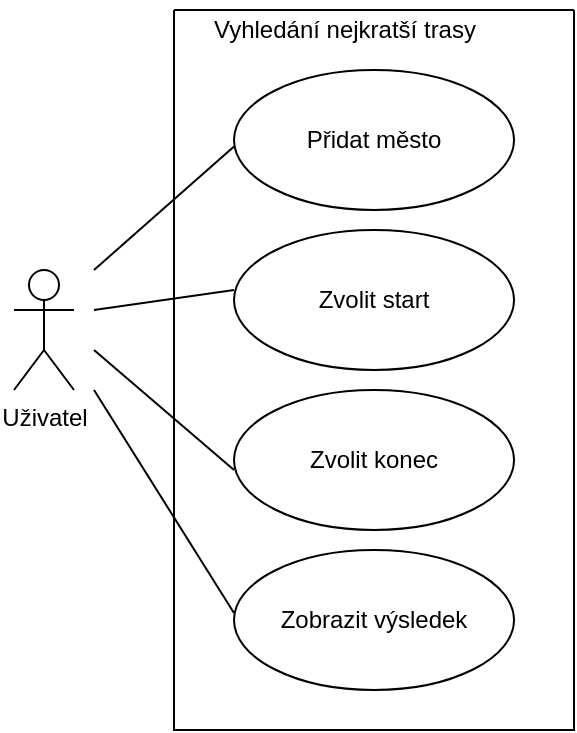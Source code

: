 <mxfile version="20.6.0" type="github">
  <diagram id="yqqX98Np4aD_qBFHjlHB" name="Stránka-1">
    <mxGraphModel dx="791" dy="378" grid="1" gridSize="10" guides="1" tooltips="1" connect="1" arrows="1" fold="1" page="1" pageScale="1" pageWidth="827" pageHeight="1169" math="0" shadow="0">
      <root>
        <mxCell id="0" />
        <mxCell id="1" parent="0" />
        <mxCell id="sryESrAk-QUB-Bo82VV7-1" value="" style="swimlane;startSize=0;" vertex="1" parent="1">
          <mxGeometry x="360" y="70" width="200" height="360" as="geometry" />
        </mxCell>
        <mxCell id="sryESrAk-QUB-Bo82VV7-2" value="Přidat město" style="ellipse;whiteSpace=wrap;html=1;" vertex="1" parent="sryESrAk-QUB-Bo82VV7-1">
          <mxGeometry x="30" y="30" width="140" height="70" as="geometry" />
        </mxCell>
        <mxCell id="sryESrAk-QUB-Bo82VV7-3" value="Zvolit start" style="ellipse;whiteSpace=wrap;html=1;" vertex="1" parent="sryESrAk-QUB-Bo82VV7-1">
          <mxGeometry x="30" y="110" width="140" height="70" as="geometry" />
        </mxCell>
        <mxCell id="sryESrAk-QUB-Bo82VV7-4" value="Zvolit konec" style="ellipse;whiteSpace=wrap;html=1;" vertex="1" parent="sryESrAk-QUB-Bo82VV7-1">
          <mxGeometry x="30" y="190" width="140" height="70" as="geometry" />
        </mxCell>
        <mxCell id="sryESrAk-QUB-Bo82VV7-5" value="Zobrazit výsledek" style="ellipse;whiteSpace=wrap;html=1;" vertex="1" parent="sryESrAk-QUB-Bo82VV7-1">
          <mxGeometry x="30" y="270" width="140" height="70" as="geometry" />
        </mxCell>
        <mxCell id="sryESrAk-QUB-Bo82VV7-7" value="Vyhledání nejkratší trasy" style="text;html=1;align=center;verticalAlign=middle;resizable=0;points=[];autosize=1;strokeColor=none;fillColor=none;" vertex="1" parent="sryESrAk-QUB-Bo82VV7-1">
          <mxGeometry x="10" y="-5" width="150" height="30" as="geometry" />
        </mxCell>
        <mxCell id="sryESrAk-QUB-Bo82VV7-9" value="" style="endArrow=none;html=1;rounded=0;entryX=0;entryY=0.546;entryDx=0;entryDy=0;entryPerimeter=0;" edge="1" parent="sryESrAk-QUB-Bo82VV7-1">
          <mxGeometry width="50" height="50" relative="1" as="geometry">
            <mxPoint x="-40" y="150" as="sourcePoint" />
            <mxPoint x="30" y="140.0" as="targetPoint" />
          </mxGeometry>
        </mxCell>
        <mxCell id="sryESrAk-QUB-Bo82VV7-10" value="" style="endArrow=none;html=1;rounded=0;entryX=0;entryY=0.546;entryDx=0;entryDy=0;entryPerimeter=0;" edge="1" parent="sryESrAk-QUB-Bo82VV7-1">
          <mxGeometry width="50" height="50" relative="1" as="geometry">
            <mxPoint x="-40" y="170" as="sourcePoint" />
            <mxPoint x="30" y="230" as="targetPoint" />
          </mxGeometry>
        </mxCell>
        <mxCell id="sryESrAk-QUB-Bo82VV7-6" value="Uživatel" style="shape=umlActor;verticalLabelPosition=bottom;verticalAlign=top;html=1;" vertex="1" parent="1">
          <mxGeometry x="280" y="200" width="30" height="60" as="geometry" />
        </mxCell>
        <mxCell id="sryESrAk-QUB-Bo82VV7-8" value="" style="endArrow=none;html=1;rounded=0;entryX=0;entryY=0.546;entryDx=0;entryDy=0;entryPerimeter=0;" edge="1" parent="1" target="sryESrAk-QUB-Bo82VV7-2">
          <mxGeometry width="50" height="50" relative="1" as="geometry">
            <mxPoint x="320" y="200" as="sourcePoint" />
            <mxPoint x="370" y="230" as="targetPoint" />
          </mxGeometry>
        </mxCell>
        <mxCell id="sryESrAk-QUB-Bo82VV7-11" value="" style="endArrow=none;html=1;rounded=0;entryX=0;entryY=0.45;entryDx=0;entryDy=0;entryPerimeter=0;" edge="1" parent="1" target="sryESrAk-QUB-Bo82VV7-5">
          <mxGeometry width="50" height="50" relative="1" as="geometry">
            <mxPoint x="320" y="260" as="sourcePoint" />
            <mxPoint x="370" y="280" as="targetPoint" />
          </mxGeometry>
        </mxCell>
      </root>
    </mxGraphModel>
  </diagram>
</mxfile>
